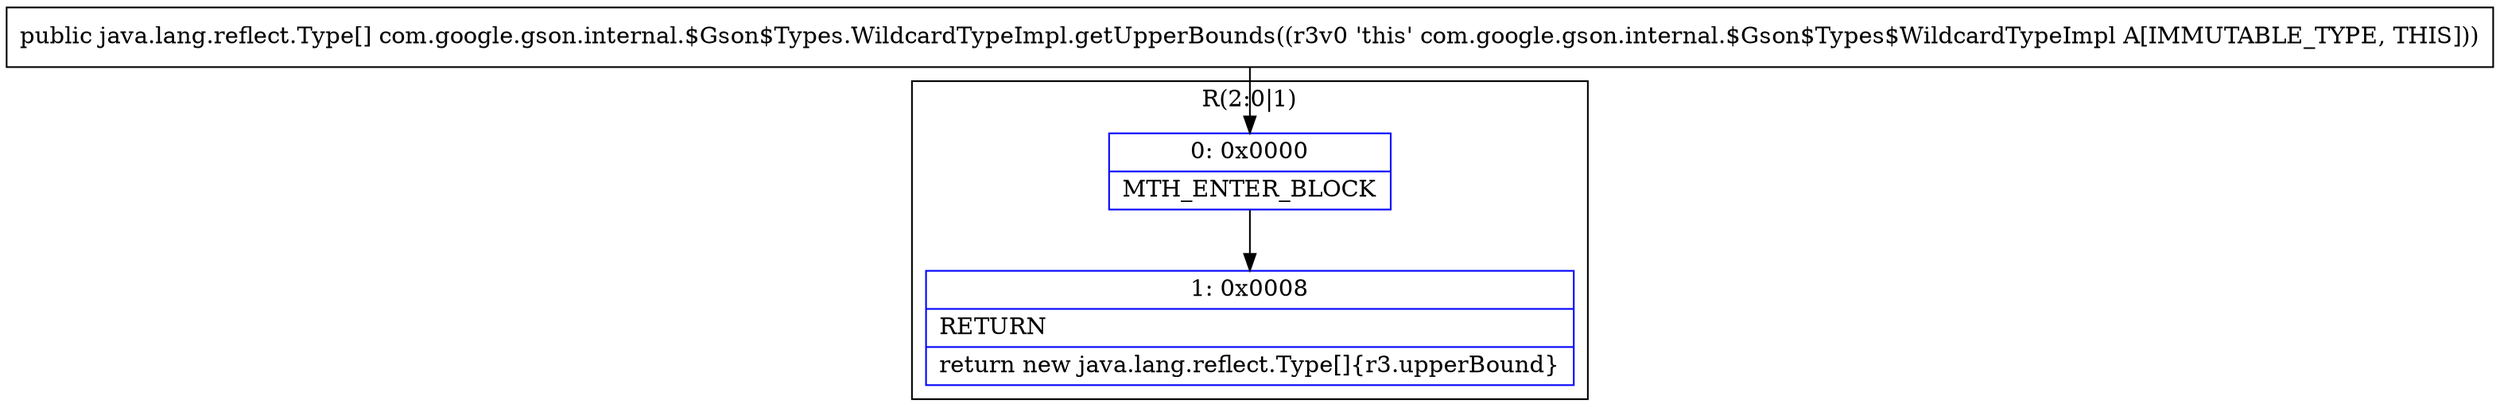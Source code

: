 digraph "CFG forcom.google.gson.internal.$Gson$Types.WildcardTypeImpl.getUpperBounds()[Ljava\/lang\/reflect\/Type;" {
subgraph cluster_Region_1146624004 {
label = "R(2:0|1)";
node [shape=record,color=blue];
Node_0 [shape=record,label="{0\:\ 0x0000|MTH_ENTER_BLOCK\l}"];
Node_1 [shape=record,label="{1\:\ 0x0008|RETURN\l|return new java.lang.reflect.Type[]\{r3.upperBound\}\l}"];
}
MethodNode[shape=record,label="{public java.lang.reflect.Type[] com.google.gson.internal.$Gson$Types.WildcardTypeImpl.getUpperBounds((r3v0 'this' com.google.gson.internal.$Gson$Types$WildcardTypeImpl A[IMMUTABLE_TYPE, THIS])) }"];
MethodNode -> Node_0;
Node_0 -> Node_1;
}


